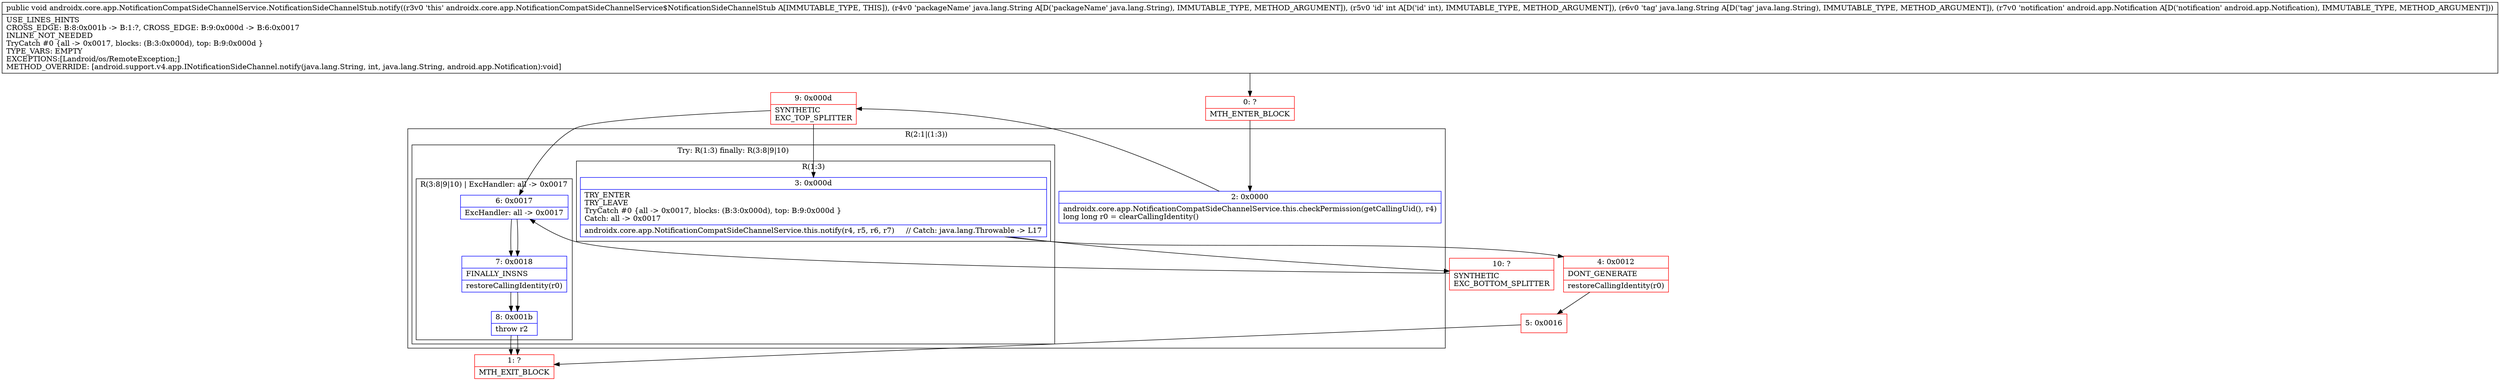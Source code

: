 digraph "CFG forandroidx.core.app.NotificationCompatSideChannelService.NotificationSideChannelStub.notify(Ljava\/lang\/String;ILjava\/lang\/String;Landroid\/app\/Notification;)V" {
subgraph cluster_Region_1249352457 {
label = "R(2:1|(1:3))";
node [shape=record,color=blue];
Node_2 [shape=record,label="{2\:\ 0x0000|androidx.core.app.NotificationCompatSideChannelService.this.checkPermission(getCallingUid(), r4)\llong long r0 = clearCallingIdentity()\l}"];
subgraph cluster_TryCatchRegion_1070911744 {
label = "Try: R(1:3) finally: R(3:8|9|10)";
node [shape=record,color=blue];
subgraph cluster_Region_227430294 {
label = "R(1:3)";
node [shape=record,color=blue];
Node_3 [shape=record,label="{3\:\ 0x000d|TRY_ENTER\lTRY_LEAVE\lTryCatch #0 \{all \-\> 0x0017, blocks: (B:3:0x000d), top: B:9:0x000d \}\lCatch: all \-\> 0x0017\l|androidx.core.app.NotificationCompatSideChannelService.this.notify(r4, r5, r6, r7)     \/\/ Catch: java.lang.Throwable \-\> L17\l}"];
}
subgraph cluster_Region_1261651879 {
label = "R(3:8|9|10) | ExcHandler: all \-\> 0x0017\l";
node [shape=record,color=blue];
Node_6 [shape=record,label="{6\:\ 0x0017|ExcHandler: all \-\> 0x0017\l}"];
Node_7 [shape=record,label="{7\:\ 0x0018|FINALLY_INSNS\l|restoreCallingIdentity(r0)\l}"];
Node_8 [shape=record,label="{8\:\ 0x001b|throw r2\l}"];
}
}
}
subgraph cluster_Region_1261651879 {
label = "R(3:8|9|10) | ExcHandler: all \-\> 0x0017\l";
node [shape=record,color=blue];
Node_6 [shape=record,label="{6\:\ 0x0017|ExcHandler: all \-\> 0x0017\l}"];
Node_7 [shape=record,label="{7\:\ 0x0018|FINALLY_INSNS\l|restoreCallingIdentity(r0)\l}"];
Node_8 [shape=record,label="{8\:\ 0x001b|throw r2\l}"];
}
Node_0 [shape=record,color=red,label="{0\:\ ?|MTH_ENTER_BLOCK\l}"];
Node_9 [shape=record,color=red,label="{9\:\ 0x000d|SYNTHETIC\lEXC_TOP_SPLITTER\l}"];
Node_4 [shape=record,color=red,label="{4\:\ 0x0012|DONT_GENERATE\l|restoreCallingIdentity(r0)\l}"];
Node_5 [shape=record,color=red,label="{5\:\ 0x0016}"];
Node_1 [shape=record,color=red,label="{1\:\ ?|MTH_EXIT_BLOCK\l}"];
Node_10 [shape=record,color=red,label="{10\:\ ?|SYNTHETIC\lEXC_BOTTOM_SPLITTER\l}"];
MethodNode[shape=record,label="{public void androidx.core.app.NotificationCompatSideChannelService.NotificationSideChannelStub.notify((r3v0 'this' androidx.core.app.NotificationCompatSideChannelService$NotificationSideChannelStub A[IMMUTABLE_TYPE, THIS]), (r4v0 'packageName' java.lang.String A[D('packageName' java.lang.String), IMMUTABLE_TYPE, METHOD_ARGUMENT]), (r5v0 'id' int A[D('id' int), IMMUTABLE_TYPE, METHOD_ARGUMENT]), (r6v0 'tag' java.lang.String A[D('tag' java.lang.String), IMMUTABLE_TYPE, METHOD_ARGUMENT]), (r7v0 'notification' android.app.Notification A[D('notification' android.app.Notification), IMMUTABLE_TYPE, METHOD_ARGUMENT]))  | USE_LINES_HINTS\lCROSS_EDGE: B:8:0x001b \-\> B:1:?, CROSS_EDGE: B:9:0x000d \-\> B:6:0x0017\lINLINE_NOT_NEEDED\lTryCatch #0 \{all \-\> 0x0017, blocks: (B:3:0x000d), top: B:9:0x000d \}\lTYPE_VARS: EMPTY\lEXCEPTIONS:[Landroid\/os\/RemoteException;]\lMETHOD_OVERRIDE: [android.support.v4.app.INotificationSideChannel.notify(java.lang.String, int, java.lang.String, android.app.Notification):void]\l}"];
MethodNode -> Node_0;Node_2 -> Node_9;
Node_3 -> Node_4;
Node_3 -> Node_10;
Node_6 -> Node_7;
Node_7 -> Node_8;
Node_8 -> Node_1;
Node_6 -> Node_7;
Node_7 -> Node_8;
Node_8 -> Node_1;
Node_0 -> Node_2;
Node_9 -> Node_3;
Node_9 -> Node_6;
Node_4 -> Node_5;
Node_5 -> Node_1;
Node_10 -> Node_6;
}

